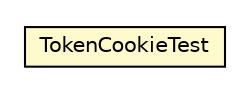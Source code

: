 #!/usr/local/bin/dot
#
# Class diagram 
# Generated by UMLGraph version R5_6-24-gf6e263 (http://www.umlgraph.org/)
#

digraph G {
	edge [fontname="Helvetica",fontsize=10,labelfontname="Helvetica",labelfontsize=10];
	node [fontname="Helvetica",fontsize=10,shape=plaintext];
	nodesep=0.25;
	ranksep=0.5;
	// net.trajano.auth.test.TokenCookieTest
	c119 [label=<<table title="net.trajano.auth.test.TokenCookieTest" border="0" cellborder="1" cellspacing="0" cellpadding="2" port="p" bgcolor="lemonChiffon" href="./TokenCookieTest.html">
		<tr><td><table border="0" cellspacing="0" cellpadding="1">
<tr><td align="center" balign="center"> TokenCookieTest </td></tr>
		</table></td></tr>
		</table>>, URL="./TokenCookieTest.html", fontname="Helvetica", fontcolor="black", fontsize=10.0];
}

